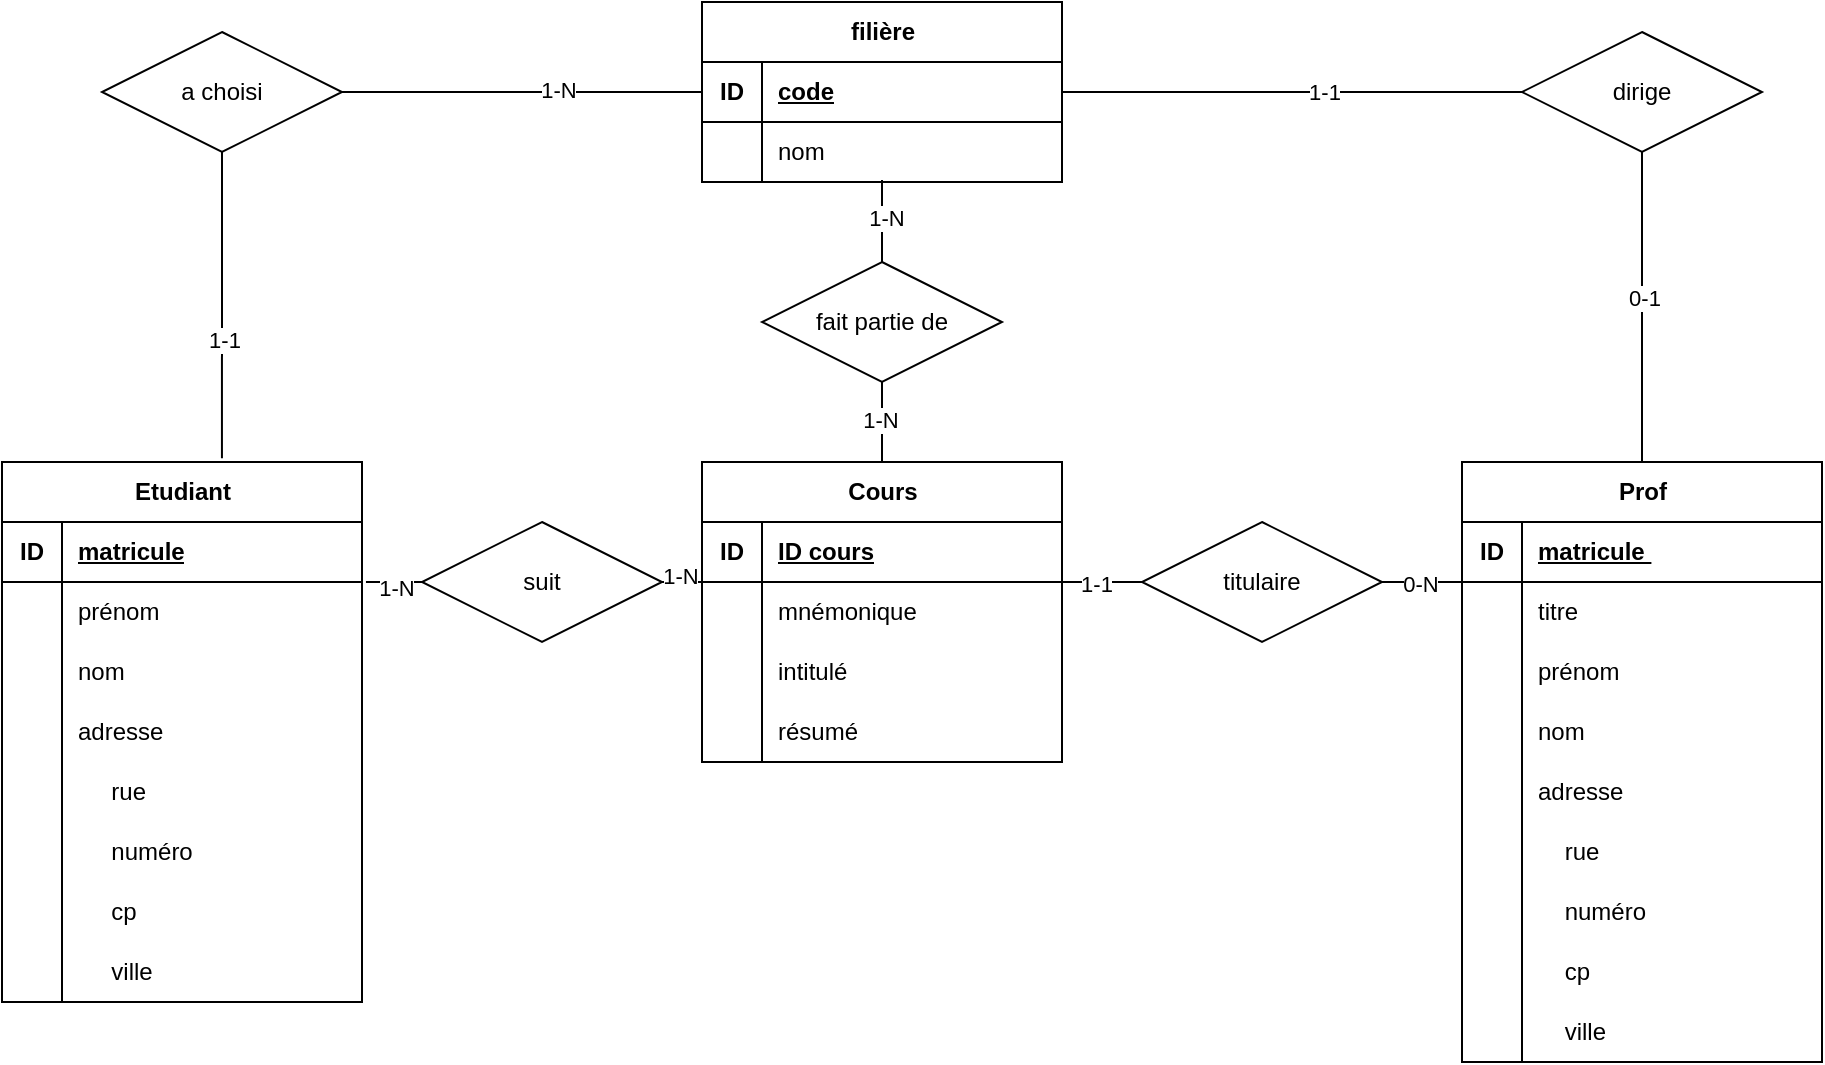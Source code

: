 <mxfile version="26.0.14">
  <diagram name="Page-1" id="SqLp-3exM5rK7QnzDOiE">
    <mxGraphModel dx="1009" dy="685" grid="1" gridSize="10" guides="1" tooltips="1" connect="1" arrows="1" fold="1" page="1" pageScale="1" pageWidth="1169" pageHeight="827" math="0" shadow="0">
      <root>
        <mxCell id="0" />
        <mxCell id="1" parent="0" />
        <mxCell id="zLbvg984lHTui_KWrUl_-2" value="Etudiant" style="shape=table;startSize=30;container=1;collapsible=1;childLayout=tableLayout;fixedRows=1;rowLines=0;fontStyle=1;align=center;resizeLast=1;html=1;" vertex="1" parent="1">
          <mxGeometry x="40" y="270" width="180" height="270" as="geometry" />
        </mxCell>
        <mxCell id="zLbvg984lHTui_KWrUl_-3" value="" style="shape=tableRow;horizontal=0;startSize=0;swimlaneHead=0;swimlaneBody=0;fillColor=none;collapsible=0;dropTarget=0;points=[[0,0.5],[1,0.5]];portConstraint=eastwest;top=0;left=0;right=0;bottom=1;" vertex="1" parent="zLbvg984lHTui_KWrUl_-2">
          <mxGeometry y="30" width="180" height="30" as="geometry" />
        </mxCell>
        <mxCell id="zLbvg984lHTui_KWrUl_-4" value="ID" style="shape=partialRectangle;connectable=0;fillColor=none;top=0;left=0;bottom=0;right=0;fontStyle=1;overflow=hidden;whiteSpace=wrap;html=1;" vertex="1" parent="zLbvg984lHTui_KWrUl_-3">
          <mxGeometry width="30" height="30" as="geometry">
            <mxRectangle width="30" height="30" as="alternateBounds" />
          </mxGeometry>
        </mxCell>
        <mxCell id="zLbvg984lHTui_KWrUl_-5" value="matricule" style="shape=partialRectangle;connectable=0;fillColor=none;top=0;left=0;bottom=0;right=0;align=left;spacingLeft=6;fontStyle=5;overflow=hidden;whiteSpace=wrap;html=1;" vertex="1" parent="zLbvg984lHTui_KWrUl_-3">
          <mxGeometry x="30" width="150" height="30" as="geometry">
            <mxRectangle width="150" height="30" as="alternateBounds" />
          </mxGeometry>
        </mxCell>
        <mxCell id="zLbvg984lHTui_KWrUl_-6" value="" style="shape=tableRow;horizontal=0;startSize=0;swimlaneHead=0;swimlaneBody=0;fillColor=none;collapsible=0;dropTarget=0;points=[[0,0.5],[1,0.5]];portConstraint=eastwest;top=0;left=0;right=0;bottom=0;" vertex="1" parent="zLbvg984lHTui_KWrUl_-2">
          <mxGeometry y="60" width="180" height="30" as="geometry" />
        </mxCell>
        <mxCell id="zLbvg984lHTui_KWrUl_-7" value="" style="shape=partialRectangle;connectable=0;fillColor=none;top=0;left=0;bottom=0;right=0;editable=1;overflow=hidden;whiteSpace=wrap;html=1;" vertex="1" parent="zLbvg984lHTui_KWrUl_-6">
          <mxGeometry width="30" height="30" as="geometry">
            <mxRectangle width="30" height="30" as="alternateBounds" />
          </mxGeometry>
        </mxCell>
        <mxCell id="zLbvg984lHTui_KWrUl_-8" value="prénom" style="shape=partialRectangle;connectable=0;fillColor=none;top=0;left=0;bottom=0;right=0;align=left;spacingLeft=6;overflow=hidden;whiteSpace=wrap;html=1;" vertex="1" parent="zLbvg984lHTui_KWrUl_-6">
          <mxGeometry x="30" width="150" height="30" as="geometry">
            <mxRectangle width="150" height="30" as="alternateBounds" />
          </mxGeometry>
        </mxCell>
        <mxCell id="zLbvg984lHTui_KWrUl_-9" value="" style="shape=tableRow;horizontal=0;startSize=0;swimlaneHead=0;swimlaneBody=0;fillColor=none;collapsible=0;dropTarget=0;points=[[0,0.5],[1,0.5]];portConstraint=eastwest;top=0;left=0;right=0;bottom=0;" vertex="1" parent="zLbvg984lHTui_KWrUl_-2">
          <mxGeometry y="90" width="180" height="30" as="geometry" />
        </mxCell>
        <mxCell id="zLbvg984lHTui_KWrUl_-10" value="" style="shape=partialRectangle;connectable=0;fillColor=none;top=0;left=0;bottom=0;right=0;editable=1;overflow=hidden;whiteSpace=wrap;html=1;" vertex="1" parent="zLbvg984lHTui_KWrUl_-9">
          <mxGeometry width="30" height="30" as="geometry">
            <mxRectangle width="30" height="30" as="alternateBounds" />
          </mxGeometry>
        </mxCell>
        <mxCell id="zLbvg984lHTui_KWrUl_-11" value="nom" style="shape=partialRectangle;connectable=0;fillColor=none;top=0;left=0;bottom=0;right=0;align=left;spacingLeft=6;overflow=hidden;whiteSpace=wrap;html=1;" vertex="1" parent="zLbvg984lHTui_KWrUl_-9">
          <mxGeometry x="30" width="150" height="30" as="geometry">
            <mxRectangle width="150" height="30" as="alternateBounds" />
          </mxGeometry>
        </mxCell>
        <mxCell id="zLbvg984lHTui_KWrUl_-12" value="" style="shape=tableRow;horizontal=0;startSize=0;swimlaneHead=0;swimlaneBody=0;fillColor=none;collapsible=0;dropTarget=0;points=[[0,0.5],[1,0.5]];portConstraint=eastwest;top=0;left=0;right=0;bottom=0;" vertex="1" parent="zLbvg984lHTui_KWrUl_-2">
          <mxGeometry y="120" width="180" height="30" as="geometry" />
        </mxCell>
        <mxCell id="zLbvg984lHTui_KWrUl_-13" value="" style="shape=partialRectangle;connectable=0;fillColor=none;top=0;left=0;bottom=0;right=0;editable=1;overflow=hidden;whiteSpace=wrap;html=1;" vertex="1" parent="zLbvg984lHTui_KWrUl_-12">
          <mxGeometry width="30" height="30" as="geometry">
            <mxRectangle width="30" height="30" as="alternateBounds" />
          </mxGeometry>
        </mxCell>
        <mxCell id="zLbvg984lHTui_KWrUl_-14" value="adresse" style="shape=partialRectangle;connectable=0;fillColor=none;top=0;left=0;bottom=0;right=0;align=left;spacingLeft=6;overflow=hidden;whiteSpace=wrap;html=1;" vertex="1" parent="zLbvg984lHTui_KWrUl_-12">
          <mxGeometry x="30" width="150" height="30" as="geometry">
            <mxRectangle width="150" height="30" as="alternateBounds" />
          </mxGeometry>
        </mxCell>
        <mxCell id="zLbvg984lHTui_KWrUl_-15" value="" style="shape=tableRow;horizontal=0;startSize=0;swimlaneHead=0;swimlaneBody=0;fillColor=none;collapsible=0;dropTarget=0;points=[[0,0.5],[1,0.5]];portConstraint=eastwest;top=0;left=0;right=0;bottom=0;" vertex="1" parent="zLbvg984lHTui_KWrUl_-2">
          <mxGeometry y="150" width="180" height="30" as="geometry" />
        </mxCell>
        <mxCell id="zLbvg984lHTui_KWrUl_-16" value="" style="shape=partialRectangle;connectable=0;fillColor=none;top=0;left=0;bottom=0;right=0;editable=1;overflow=hidden;whiteSpace=wrap;html=1;" vertex="1" parent="zLbvg984lHTui_KWrUl_-15">
          <mxGeometry width="30" height="30" as="geometry">
            <mxRectangle width="30" height="30" as="alternateBounds" />
          </mxGeometry>
        </mxCell>
        <mxCell id="zLbvg984lHTui_KWrUl_-17" value="&amp;nbsp; &amp;nbsp; &amp;nbsp;rue&amp;nbsp;" style="shape=partialRectangle;connectable=0;fillColor=none;top=0;left=0;bottom=0;right=0;align=left;spacingLeft=6;overflow=hidden;whiteSpace=wrap;html=1;" vertex="1" parent="zLbvg984lHTui_KWrUl_-15">
          <mxGeometry x="30" width="150" height="30" as="geometry">
            <mxRectangle width="150" height="30" as="alternateBounds" />
          </mxGeometry>
        </mxCell>
        <mxCell id="zLbvg984lHTui_KWrUl_-18" value="" style="shape=tableRow;horizontal=0;startSize=0;swimlaneHead=0;swimlaneBody=0;fillColor=none;collapsible=0;dropTarget=0;points=[[0,0.5],[1,0.5]];portConstraint=eastwest;top=0;left=0;right=0;bottom=0;" vertex="1" parent="zLbvg984lHTui_KWrUl_-2">
          <mxGeometry y="180" width="180" height="30" as="geometry" />
        </mxCell>
        <mxCell id="zLbvg984lHTui_KWrUl_-19" value="" style="shape=partialRectangle;connectable=0;fillColor=none;top=0;left=0;bottom=0;right=0;editable=1;overflow=hidden;whiteSpace=wrap;html=1;" vertex="1" parent="zLbvg984lHTui_KWrUl_-18">
          <mxGeometry width="30" height="30" as="geometry">
            <mxRectangle width="30" height="30" as="alternateBounds" />
          </mxGeometry>
        </mxCell>
        <mxCell id="zLbvg984lHTui_KWrUl_-20" value="&amp;nbsp; &amp;nbsp; &amp;nbsp;numéro" style="shape=partialRectangle;connectable=0;fillColor=none;top=0;left=0;bottom=0;right=0;align=left;spacingLeft=6;overflow=hidden;whiteSpace=wrap;html=1;" vertex="1" parent="zLbvg984lHTui_KWrUl_-18">
          <mxGeometry x="30" width="150" height="30" as="geometry">
            <mxRectangle width="150" height="30" as="alternateBounds" />
          </mxGeometry>
        </mxCell>
        <mxCell id="zLbvg984lHTui_KWrUl_-21" value="" style="shape=tableRow;horizontal=0;startSize=0;swimlaneHead=0;swimlaneBody=0;fillColor=none;collapsible=0;dropTarget=0;points=[[0,0.5],[1,0.5]];portConstraint=eastwest;top=0;left=0;right=0;bottom=0;" vertex="1" parent="zLbvg984lHTui_KWrUl_-2">
          <mxGeometry y="210" width="180" height="30" as="geometry" />
        </mxCell>
        <mxCell id="zLbvg984lHTui_KWrUl_-22" value="" style="shape=partialRectangle;connectable=0;fillColor=none;top=0;left=0;bottom=0;right=0;editable=1;overflow=hidden;whiteSpace=wrap;html=1;" vertex="1" parent="zLbvg984lHTui_KWrUl_-21">
          <mxGeometry width="30" height="30" as="geometry">
            <mxRectangle width="30" height="30" as="alternateBounds" />
          </mxGeometry>
        </mxCell>
        <mxCell id="zLbvg984lHTui_KWrUl_-23" value="&amp;nbsp; &amp;nbsp; &amp;nbsp;cp" style="shape=partialRectangle;connectable=0;fillColor=none;top=0;left=0;bottom=0;right=0;align=left;spacingLeft=6;overflow=hidden;whiteSpace=wrap;html=1;" vertex="1" parent="zLbvg984lHTui_KWrUl_-21">
          <mxGeometry x="30" width="150" height="30" as="geometry">
            <mxRectangle width="150" height="30" as="alternateBounds" />
          </mxGeometry>
        </mxCell>
        <mxCell id="zLbvg984lHTui_KWrUl_-24" value="" style="shape=tableRow;horizontal=0;startSize=0;swimlaneHead=0;swimlaneBody=0;fillColor=none;collapsible=0;dropTarget=0;points=[[0,0.5],[1,0.5]];portConstraint=eastwest;top=0;left=0;right=0;bottom=0;" vertex="1" parent="zLbvg984lHTui_KWrUl_-2">
          <mxGeometry y="240" width="180" height="30" as="geometry" />
        </mxCell>
        <mxCell id="zLbvg984lHTui_KWrUl_-25" value="" style="shape=partialRectangle;connectable=0;fillColor=none;top=0;left=0;bottom=0;right=0;editable=1;overflow=hidden;whiteSpace=wrap;html=1;" vertex="1" parent="zLbvg984lHTui_KWrUl_-24">
          <mxGeometry width="30" height="30" as="geometry">
            <mxRectangle width="30" height="30" as="alternateBounds" />
          </mxGeometry>
        </mxCell>
        <mxCell id="zLbvg984lHTui_KWrUl_-26" value="&amp;nbsp; &amp;nbsp; &amp;nbsp;ville" style="shape=partialRectangle;connectable=0;fillColor=none;top=0;left=0;bottom=0;right=0;align=left;spacingLeft=6;overflow=hidden;whiteSpace=wrap;html=1;" vertex="1" parent="zLbvg984lHTui_KWrUl_-24">
          <mxGeometry x="30" width="150" height="30" as="geometry">
            <mxRectangle width="150" height="30" as="alternateBounds" />
          </mxGeometry>
        </mxCell>
        <mxCell id="zLbvg984lHTui_KWrUl_-27" value="Cours" style="shape=table;startSize=30;container=1;collapsible=1;childLayout=tableLayout;fixedRows=1;rowLines=0;fontStyle=1;align=center;resizeLast=1;html=1;" vertex="1" parent="1">
          <mxGeometry x="390" y="270" width="180" height="150" as="geometry" />
        </mxCell>
        <mxCell id="zLbvg984lHTui_KWrUl_-28" value="" style="shape=tableRow;horizontal=0;startSize=0;swimlaneHead=0;swimlaneBody=0;fillColor=none;collapsible=0;dropTarget=0;points=[[0,0.5],[1,0.5]];portConstraint=eastwest;top=0;left=0;right=0;bottom=1;" vertex="1" parent="zLbvg984lHTui_KWrUl_-27">
          <mxGeometry y="30" width="180" height="30" as="geometry" />
        </mxCell>
        <mxCell id="zLbvg984lHTui_KWrUl_-29" value="ID" style="shape=partialRectangle;connectable=0;fillColor=none;top=0;left=0;bottom=0;right=0;fontStyle=1;overflow=hidden;whiteSpace=wrap;html=1;" vertex="1" parent="zLbvg984lHTui_KWrUl_-28">
          <mxGeometry width="30" height="30" as="geometry">
            <mxRectangle width="30" height="30" as="alternateBounds" />
          </mxGeometry>
        </mxCell>
        <mxCell id="zLbvg984lHTui_KWrUl_-30" value="ID cours" style="shape=partialRectangle;connectable=0;fillColor=none;top=0;left=0;bottom=0;right=0;align=left;spacingLeft=6;fontStyle=5;overflow=hidden;whiteSpace=wrap;html=1;" vertex="1" parent="zLbvg984lHTui_KWrUl_-28">
          <mxGeometry x="30" width="150" height="30" as="geometry">
            <mxRectangle width="150" height="30" as="alternateBounds" />
          </mxGeometry>
        </mxCell>
        <mxCell id="zLbvg984lHTui_KWrUl_-31" value="" style="shape=tableRow;horizontal=0;startSize=0;swimlaneHead=0;swimlaneBody=0;fillColor=none;collapsible=0;dropTarget=0;points=[[0,0.5],[1,0.5]];portConstraint=eastwest;top=0;left=0;right=0;bottom=0;" vertex="1" parent="zLbvg984lHTui_KWrUl_-27">
          <mxGeometry y="60" width="180" height="30" as="geometry" />
        </mxCell>
        <mxCell id="zLbvg984lHTui_KWrUl_-32" value="" style="shape=partialRectangle;connectable=0;fillColor=none;top=0;left=0;bottom=0;right=0;editable=1;overflow=hidden;whiteSpace=wrap;html=1;" vertex="1" parent="zLbvg984lHTui_KWrUl_-31">
          <mxGeometry width="30" height="30" as="geometry">
            <mxRectangle width="30" height="30" as="alternateBounds" />
          </mxGeometry>
        </mxCell>
        <mxCell id="zLbvg984lHTui_KWrUl_-33" value="mnémonique" style="shape=partialRectangle;connectable=0;fillColor=none;top=0;left=0;bottom=0;right=0;align=left;spacingLeft=6;overflow=hidden;whiteSpace=wrap;html=1;" vertex="1" parent="zLbvg984lHTui_KWrUl_-31">
          <mxGeometry x="30" width="150" height="30" as="geometry">
            <mxRectangle width="150" height="30" as="alternateBounds" />
          </mxGeometry>
        </mxCell>
        <mxCell id="zLbvg984lHTui_KWrUl_-34" value="" style="shape=tableRow;horizontal=0;startSize=0;swimlaneHead=0;swimlaneBody=0;fillColor=none;collapsible=0;dropTarget=0;points=[[0,0.5],[1,0.5]];portConstraint=eastwest;top=0;left=0;right=0;bottom=0;" vertex="1" parent="zLbvg984lHTui_KWrUl_-27">
          <mxGeometry y="90" width="180" height="30" as="geometry" />
        </mxCell>
        <mxCell id="zLbvg984lHTui_KWrUl_-35" value="" style="shape=partialRectangle;connectable=0;fillColor=none;top=0;left=0;bottom=0;right=0;editable=1;overflow=hidden;whiteSpace=wrap;html=1;" vertex="1" parent="zLbvg984lHTui_KWrUl_-34">
          <mxGeometry width="30" height="30" as="geometry">
            <mxRectangle width="30" height="30" as="alternateBounds" />
          </mxGeometry>
        </mxCell>
        <mxCell id="zLbvg984lHTui_KWrUl_-36" value="intitulé" style="shape=partialRectangle;connectable=0;fillColor=none;top=0;left=0;bottom=0;right=0;align=left;spacingLeft=6;overflow=hidden;whiteSpace=wrap;html=1;" vertex="1" parent="zLbvg984lHTui_KWrUl_-34">
          <mxGeometry x="30" width="150" height="30" as="geometry">
            <mxRectangle width="150" height="30" as="alternateBounds" />
          </mxGeometry>
        </mxCell>
        <mxCell id="zLbvg984lHTui_KWrUl_-37" value="" style="shape=tableRow;horizontal=0;startSize=0;swimlaneHead=0;swimlaneBody=0;fillColor=none;collapsible=0;dropTarget=0;points=[[0,0.5],[1,0.5]];portConstraint=eastwest;top=0;left=0;right=0;bottom=0;" vertex="1" parent="zLbvg984lHTui_KWrUl_-27">
          <mxGeometry y="120" width="180" height="30" as="geometry" />
        </mxCell>
        <mxCell id="zLbvg984lHTui_KWrUl_-38" value="" style="shape=partialRectangle;connectable=0;fillColor=none;top=0;left=0;bottom=0;right=0;editable=1;overflow=hidden;whiteSpace=wrap;html=1;" vertex="1" parent="zLbvg984lHTui_KWrUl_-37">
          <mxGeometry width="30" height="30" as="geometry">
            <mxRectangle width="30" height="30" as="alternateBounds" />
          </mxGeometry>
        </mxCell>
        <mxCell id="zLbvg984lHTui_KWrUl_-39" value="résumé" style="shape=partialRectangle;connectable=0;fillColor=none;top=0;left=0;bottom=0;right=0;align=left;spacingLeft=6;overflow=hidden;whiteSpace=wrap;html=1;" vertex="1" parent="zLbvg984lHTui_KWrUl_-37">
          <mxGeometry x="30" width="150" height="30" as="geometry">
            <mxRectangle width="150" height="30" as="alternateBounds" />
          </mxGeometry>
        </mxCell>
        <mxCell id="zLbvg984lHTui_KWrUl_-52" value="Prof" style="shape=table;startSize=30;container=1;collapsible=1;childLayout=tableLayout;fixedRows=1;rowLines=0;fontStyle=1;align=center;resizeLast=1;html=1;" vertex="1" parent="1">
          <mxGeometry x="770" y="270" width="180" height="300" as="geometry" />
        </mxCell>
        <mxCell id="zLbvg984lHTui_KWrUl_-53" value="" style="shape=tableRow;horizontal=0;startSize=0;swimlaneHead=0;swimlaneBody=0;fillColor=none;collapsible=0;dropTarget=0;points=[[0,0.5],[1,0.5]];portConstraint=eastwest;top=0;left=0;right=0;bottom=1;" vertex="1" parent="zLbvg984lHTui_KWrUl_-52">
          <mxGeometry y="30" width="180" height="30" as="geometry" />
        </mxCell>
        <mxCell id="zLbvg984lHTui_KWrUl_-54" value="ID" style="shape=partialRectangle;connectable=0;fillColor=none;top=0;left=0;bottom=0;right=0;fontStyle=1;overflow=hidden;whiteSpace=wrap;html=1;" vertex="1" parent="zLbvg984lHTui_KWrUl_-53">
          <mxGeometry width="30" height="30" as="geometry">
            <mxRectangle width="30" height="30" as="alternateBounds" />
          </mxGeometry>
        </mxCell>
        <mxCell id="zLbvg984lHTui_KWrUl_-55" value="matricule&amp;nbsp;" style="shape=partialRectangle;connectable=0;fillColor=none;top=0;left=0;bottom=0;right=0;align=left;spacingLeft=6;fontStyle=5;overflow=hidden;whiteSpace=wrap;html=1;" vertex="1" parent="zLbvg984lHTui_KWrUl_-53">
          <mxGeometry x="30" width="150" height="30" as="geometry">
            <mxRectangle width="150" height="30" as="alternateBounds" />
          </mxGeometry>
        </mxCell>
        <mxCell id="zLbvg984lHTui_KWrUl_-56" value="" style="shape=tableRow;horizontal=0;startSize=0;swimlaneHead=0;swimlaneBody=0;fillColor=none;collapsible=0;dropTarget=0;points=[[0,0.5],[1,0.5]];portConstraint=eastwest;top=0;left=0;right=0;bottom=0;" vertex="1" parent="zLbvg984lHTui_KWrUl_-52">
          <mxGeometry y="60" width="180" height="30" as="geometry" />
        </mxCell>
        <mxCell id="zLbvg984lHTui_KWrUl_-57" value="" style="shape=partialRectangle;connectable=0;fillColor=none;top=0;left=0;bottom=0;right=0;editable=1;overflow=hidden;whiteSpace=wrap;html=1;" vertex="1" parent="zLbvg984lHTui_KWrUl_-56">
          <mxGeometry width="30" height="30" as="geometry">
            <mxRectangle width="30" height="30" as="alternateBounds" />
          </mxGeometry>
        </mxCell>
        <mxCell id="zLbvg984lHTui_KWrUl_-58" value="titre" style="shape=partialRectangle;connectable=0;fillColor=none;top=0;left=0;bottom=0;right=0;align=left;spacingLeft=6;overflow=hidden;whiteSpace=wrap;html=1;" vertex="1" parent="zLbvg984lHTui_KWrUl_-56">
          <mxGeometry x="30" width="150" height="30" as="geometry">
            <mxRectangle width="150" height="30" as="alternateBounds" />
          </mxGeometry>
        </mxCell>
        <mxCell id="zLbvg984lHTui_KWrUl_-59" value="" style="shape=tableRow;horizontal=0;startSize=0;swimlaneHead=0;swimlaneBody=0;fillColor=none;collapsible=0;dropTarget=0;points=[[0,0.5],[1,0.5]];portConstraint=eastwest;top=0;left=0;right=0;bottom=0;" vertex="1" parent="zLbvg984lHTui_KWrUl_-52">
          <mxGeometry y="90" width="180" height="30" as="geometry" />
        </mxCell>
        <mxCell id="zLbvg984lHTui_KWrUl_-60" value="" style="shape=partialRectangle;connectable=0;fillColor=none;top=0;left=0;bottom=0;right=0;editable=1;overflow=hidden;whiteSpace=wrap;html=1;" vertex="1" parent="zLbvg984lHTui_KWrUl_-59">
          <mxGeometry width="30" height="30" as="geometry">
            <mxRectangle width="30" height="30" as="alternateBounds" />
          </mxGeometry>
        </mxCell>
        <mxCell id="zLbvg984lHTui_KWrUl_-61" value="prénom" style="shape=partialRectangle;connectable=0;fillColor=none;top=0;left=0;bottom=0;right=0;align=left;spacingLeft=6;overflow=hidden;whiteSpace=wrap;html=1;" vertex="1" parent="zLbvg984lHTui_KWrUl_-59">
          <mxGeometry x="30" width="150" height="30" as="geometry">
            <mxRectangle width="150" height="30" as="alternateBounds" />
          </mxGeometry>
        </mxCell>
        <mxCell id="zLbvg984lHTui_KWrUl_-62" value="" style="shape=tableRow;horizontal=0;startSize=0;swimlaneHead=0;swimlaneBody=0;fillColor=none;collapsible=0;dropTarget=0;points=[[0,0.5],[1,0.5]];portConstraint=eastwest;top=0;left=0;right=0;bottom=0;" vertex="1" parent="zLbvg984lHTui_KWrUl_-52">
          <mxGeometry y="120" width="180" height="30" as="geometry" />
        </mxCell>
        <mxCell id="zLbvg984lHTui_KWrUl_-63" value="" style="shape=partialRectangle;connectable=0;fillColor=none;top=0;left=0;bottom=0;right=0;editable=1;overflow=hidden;whiteSpace=wrap;html=1;" vertex="1" parent="zLbvg984lHTui_KWrUl_-62">
          <mxGeometry width="30" height="30" as="geometry">
            <mxRectangle width="30" height="30" as="alternateBounds" />
          </mxGeometry>
        </mxCell>
        <mxCell id="zLbvg984lHTui_KWrUl_-64" value="nom" style="shape=partialRectangle;connectable=0;fillColor=none;top=0;left=0;bottom=0;right=0;align=left;spacingLeft=6;overflow=hidden;whiteSpace=wrap;html=1;" vertex="1" parent="zLbvg984lHTui_KWrUl_-62">
          <mxGeometry x="30" width="150" height="30" as="geometry">
            <mxRectangle width="150" height="30" as="alternateBounds" />
          </mxGeometry>
        </mxCell>
        <mxCell id="zLbvg984lHTui_KWrUl_-85" value="" style="shape=tableRow;horizontal=0;startSize=0;swimlaneHead=0;swimlaneBody=0;fillColor=none;collapsible=0;dropTarget=0;points=[[0,0.5],[1,0.5]];portConstraint=eastwest;top=0;left=0;right=0;bottom=0;" vertex="1" parent="zLbvg984lHTui_KWrUl_-52">
          <mxGeometry y="150" width="180" height="30" as="geometry" />
        </mxCell>
        <mxCell id="zLbvg984lHTui_KWrUl_-86" value="" style="shape=partialRectangle;connectable=0;fillColor=none;top=0;left=0;bottom=0;right=0;editable=1;overflow=hidden;whiteSpace=wrap;html=1;" vertex="1" parent="zLbvg984lHTui_KWrUl_-85">
          <mxGeometry width="30" height="30" as="geometry">
            <mxRectangle width="30" height="30" as="alternateBounds" />
          </mxGeometry>
        </mxCell>
        <mxCell id="zLbvg984lHTui_KWrUl_-87" value="adresse" style="shape=partialRectangle;connectable=0;fillColor=none;top=0;left=0;bottom=0;right=0;align=left;spacingLeft=6;overflow=hidden;whiteSpace=wrap;html=1;" vertex="1" parent="zLbvg984lHTui_KWrUl_-85">
          <mxGeometry x="30" width="150" height="30" as="geometry">
            <mxRectangle width="150" height="30" as="alternateBounds" />
          </mxGeometry>
        </mxCell>
        <mxCell id="zLbvg984lHTui_KWrUl_-88" value="" style="shape=tableRow;horizontal=0;startSize=0;swimlaneHead=0;swimlaneBody=0;fillColor=none;collapsible=0;dropTarget=0;points=[[0,0.5],[1,0.5]];portConstraint=eastwest;top=0;left=0;right=0;bottom=0;" vertex="1" parent="zLbvg984lHTui_KWrUl_-52">
          <mxGeometry y="180" width="180" height="30" as="geometry" />
        </mxCell>
        <mxCell id="zLbvg984lHTui_KWrUl_-89" value="" style="shape=partialRectangle;connectable=0;fillColor=none;top=0;left=0;bottom=0;right=0;editable=1;overflow=hidden;whiteSpace=wrap;html=1;" vertex="1" parent="zLbvg984lHTui_KWrUl_-88">
          <mxGeometry width="30" height="30" as="geometry">
            <mxRectangle width="30" height="30" as="alternateBounds" />
          </mxGeometry>
        </mxCell>
        <mxCell id="zLbvg984lHTui_KWrUl_-90" value="&amp;nbsp; &amp;nbsp; rue" style="shape=partialRectangle;connectable=0;fillColor=none;top=0;left=0;bottom=0;right=0;align=left;spacingLeft=6;overflow=hidden;whiteSpace=wrap;html=1;" vertex="1" parent="zLbvg984lHTui_KWrUl_-88">
          <mxGeometry x="30" width="150" height="30" as="geometry">
            <mxRectangle width="150" height="30" as="alternateBounds" />
          </mxGeometry>
        </mxCell>
        <mxCell id="zLbvg984lHTui_KWrUl_-91" value="" style="shape=tableRow;horizontal=0;startSize=0;swimlaneHead=0;swimlaneBody=0;fillColor=none;collapsible=0;dropTarget=0;points=[[0,0.5],[1,0.5]];portConstraint=eastwest;top=0;left=0;right=0;bottom=0;" vertex="1" parent="zLbvg984lHTui_KWrUl_-52">
          <mxGeometry y="210" width="180" height="30" as="geometry" />
        </mxCell>
        <mxCell id="zLbvg984lHTui_KWrUl_-92" value="" style="shape=partialRectangle;connectable=0;fillColor=none;top=0;left=0;bottom=0;right=0;editable=1;overflow=hidden;whiteSpace=wrap;html=1;" vertex="1" parent="zLbvg984lHTui_KWrUl_-91">
          <mxGeometry width="30" height="30" as="geometry">
            <mxRectangle width="30" height="30" as="alternateBounds" />
          </mxGeometry>
        </mxCell>
        <mxCell id="zLbvg984lHTui_KWrUl_-93" value="&amp;nbsp; &amp;nbsp; numéro" style="shape=partialRectangle;connectable=0;fillColor=none;top=0;left=0;bottom=0;right=0;align=left;spacingLeft=6;overflow=hidden;whiteSpace=wrap;html=1;" vertex="1" parent="zLbvg984lHTui_KWrUl_-91">
          <mxGeometry x="30" width="150" height="30" as="geometry">
            <mxRectangle width="150" height="30" as="alternateBounds" />
          </mxGeometry>
        </mxCell>
        <mxCell id="zLbvg984lHTui_KWrUl_-94" value="" style="shape=tableRow;horizontal=0;startSize=0;swimlaneHead=0;swimlaneBody=0;fillColor=none;collapsible=0;dropTarget=0;points=[[0,0.5],[1,0.5]];portConstraint=eastwest;top=0;left=0;right=0;bottom=0;" vertex="1" parent="zLbvg984lHTui_KWrUl_-52">
          <mxGeometry y="240" width="180" height="30" as="geometry" />
        </mxCell>
        <mxCell id="zLbvg984lHTui_KWrUl_-95" value="" style="shape=partialRectangle;connectable=0;fillColor=none;top=0;left=0;bottom=0;right=0;editable=1;overflow=hidden;whiteSpace=wrap;html=1;" vertex="1" parent="zLbvg984lHTui_KWrUl_-94">
          <mxGeometry width="30" height="30" as="geometry">
            <mxRectangle width="30" height="30" as="alternateBounds" />
          </mxGeometry>
        </mxCell>
        <mxCell id="zLbvg984lHTui_KWrUl_-96" value="&amp;nbsp; &amp;nbsp; cp" style="shape=partialRectangle;connectable=0;fillColor=none;top=0;left=0;bottom=0;right=0;align=left;spacingLeft=6;overflow=hidden;whiteSpace=wrap;html=1;" vertex="1" parent="zLbvg984lHTui_KWrUl_-94">
          <mxGeometry x="30" width="150" height="30" as="geometry">
            <mxRectangle width="150" height="30" as="alternateBounds" />
          </mxGeometry>
        </mxCell>
        <mxCell id="zLbvg984lHTui_KWrUl_-97" value="" style="shape=tableRow;horizontal=0;startSize=0;swimlaneHead=0;swimlaneBody=0;fillColor=none;collapsible=0;dropTarget=0;points=[[0,0.5],[1,0.5]];portConstraint=eastwest;top=0;left=0;right=0;bottom=0;" vertex="1" parent="zLbvg984lHTui_KWrUl_-52">
          <mxGeometry y="270" width="180" height="30" as="geometry" />
        </mxCell>
        <mxCell id="zLbvg984lHTui_KWrUl_-98" value="" style="shape=partialRectangle;connectable=0;fillColor=none;top=0;left=0;bottom=0;right=0;editable=1;overflow=hidden;whiteSpace=wrap;html=1;" vertex="1" parent="zLbvg984lHTui_KWrUl_-97">
          <mxGeometry width="30" height="30" as="geometry">
            <mxRectangle width="30" height="30" as="alternateBounds" />
          </mxGeometry>
        </mxCell>
        <mxCell id="zLbvg984lHTui_KWrUl_-99" value="&amp;nbsp; &amp;nbsp; ville" style="shape=partialRectangle;connectable=0;fillColor=none;top=0;left=0;bottom=0;right=0;align=left;spacingLeft=6;overflow=hidden;whiteSpace=wrap;html=1;" vertex="1" parent="zLbvg984lHTui_KWrUl_-97">
          <mxGeometry x="30" width="150" height="30" as="geometry">
            <mxRectangle width="150" height="30" as="alternateBounds" />
          </mxGeometry>
        </mxCell>
        <mxCell id="zLbvg984lHTui_KWrUl_-128" value="titulaire" style="shape=rhombus;perimeter=rhombusPerimeter;whiteSpace=wrap;html=1;align=center;" vertex="1" parent="1">
          <mxGeometry x="610" y="300" width="120" height="60" as="geometry" />
        </mxCell>
        <mxCell id="zLbvg984lHTui_KWrUl_-131" value="suit" style="shape=rhombus;perimeter=rhombusPerimeter;whiteSpace=wrap;html=1;align=center;" vertex="1" parent="1">
          <mxGeometry x="250" y="300" width="120" height="60" as="geometry" />
        </mxCell>
        <mxCell id="zLbvg984lHTui_KWrUl_-135" value="filière" style="shape=table;startSize=30;container=1;collapsible=1;childLayout=tableLayout;fixedRows=1;rowLines=0;fontStyle=1;align=center;resizeLast=1;html=1;" vertex="1" parent="1">
          <mxGeometry x="390" y="40" width="180" height="90" as="geometry" />
        </mxCell>
        <mxCell id="zLbvg984lHTui_KWrUl_-136" value="" style="shape=tableRow;horizontal=0;startSize=0;swimlaneHead=0;swimlaneBody=0;fillColor=none;collapsible=0;dropTarget=0;points=[[0,0.5],[1,0.5]];portConstraint=eastwest;top=0;left=0;right=0;bottom=1;" vertex="1" parent="zLbvg984lHTui_KWrUl_-135">
          <mxGeometry y="30" width="180" height="30" as="geometry" />
        </mxCell>
        <mxCell id="zLbvg984lHTui_KWrUl_-137" value="ID" style="shape=partialRectangle;connectable=0;fillColor=none;top=0;left=0;bottom=0;right=0;fontStyle=1;overflow=hidden;whiteSpace=wrap;html=1;" vertex="1" parent="zLbvg984lHTui_KWrUl_-136">
          <mxGeometry width="30" height="30" as="geometry">
            <mxRectangle width="30" height="30" as="alternateBounds" />
          </mxGeometry>
        </mxCell>
        <mxCell id="zLbvg984lHTui_KWrUl_-138" value="code" style="shape=partialRectangle;connectable=0;fillColor=none;top=0;left=0;bottom=0;right=0;align=left;spacingLeft=6;fontStyle=5;overflow=hidden;whiteSpace=wrap;html=1;" vertex="1" parent="zLbvg984lHTui_KWrUl_-136">
          <mxGeometry x="30" width="150" height="30" as="geometry">
            <mxRectangle width="150" height="30" as="alternateBounds" />
          </mxGeometry>
        </mxCell>
        <mxCell id="zLbvg984lHTui_KWrUl_-139" value="" style="shape=tableRow;horizontal=0;startSize=0;swimlaneHead=0;swimlaneBody=0;fillColor=none;collapsible=0;dropTarget=0;points=[[0,0.5],[1,0.5]];portConstraint=eastwest;top=0;left=0;right=0;bottom=0;" vertex="1" parent="zLbvg984lHTui_KWrUl_-135">
          <mxGeometry y="60" width="180" height="30" as="geometry" />
        </mxCell>
        <mxCell id="zLbvg984lHTui_KWrUl_-140" value="" style="shape=partialRectangle;connectable=0;fillColor=none;top=0;left=0;bottom=0;right=0;editable=1;overflow=hidden;whiteSpace=wrap;html=1;" vertex="1" parent="zLbvg984lHTui_KWrUl_-139">
          <mxGeometry width="30" height="30" as="geometry">
            <mxRectangle width="30" height="30" as="alternateBounds" />
          </mxGeometry>
        </mxCell>
        <mxCell id="zLbvg984lHTui_KWrUl_-141" value="nom" style="shape=partialRectangle;connectable=0;fillColor=none;top=0;left=0;bottom=0;right=0;align=left;spacingLeft=6;overflow=hidden;whiteSpace=wrap;html=1;" vertex="1" parent="zLbvg984lHTui_KWrUl_-139">
          <mxGeometry x="30" width="150" height="30" as="geometry">
            <mxRectangle width="150" height="30" as="alternateBounds" />
          </mxGeometry>
        </mxCell>
        <mxCell id="zLbvg984lHTui_KWrUl_-148" value="dirige" style="shape=rhombus;perimeter=rhombusPerimeter;whiteSpace=wrap;html=1;align=center;" vertex="1" parent="1">
          <mxGeometry x="800" y="55" width="120" height="60" as="geometry" />
        </mxCell>
        <mxCell id="zLbvg984lHTui_KWrUl_-149" value="a choisi" style="shape=rhombus;perimeter=rhombusPerimeter;whiteSpace=wrap;html=1;align=center;" vertex="1" parent="1">
          <mxGeometry x="90" y="55" width="120" height="60" as="geometry" />
        </mxCell>
        <mxCell id="zLbvg984lHTui_KWrUl_-156" value="" style="endArrow=none;html=1;rounded=0;exitX=1;exitY=0.5;exitDx=0;exitDy=0;entryX=0;entryY=0.5;entryDx=0;entryDy=0;" edge="1" parent="1" source="zLbvg984lHTui_KWrUl_-149" target="zLbvg984lHTui_KWrUl_-136">
          <mxGeometry relative="1" as="geometry">
            <mxPoint x="140" y="150" as="sourcePoint" />
            <mxPoint x="300" y="150" as="targetPoint" />
          </mxGeometry>
        </mxCell>
        <mxCell id="zLbvg984lHTui_KWrUl_-168" value="1-N" style="edgeLabel;html=1;align=center;verticalAlign=middle;resizable=0;points=[];" vertex="1" connectable="0" parent="zLbvg984lHTui_KWrUl_-156">
          <mxGeometry x="0.2" y="1" relative="1" as="geometry">
            <mxPoint as="offset" />
          </mxGeometry>
        </mxCell>
        <mxCell id="zLbvg984lHTui_KWrUl_-157" value="" style="endArrow=none;html=1;rounded=0;exitX=0;exitY=0.5;exitDx=0;exitDy=0;entryX=1;entryY=0.5;entryDx=0;entryDy=0;" edge="1" parent="1" source="zLbvg984lHTui_KWrUl_-148" target="zLbvg984lHTui_KWrUl_-136">
          <mxGeometry relative="1" as="geometry">
            <mxPoint x="220" y="95" as="sourcePoint" />
            <mxPoint x="400" y="95" as="targetPoint" />
          </mxGeometry>
        </mxCell>
        <mxCell id="zLbvg984lHTui_KWrUl_-171" value="1-1" style="edgeLabel;html=1;align=center;verticalAlign=middle;resizable=0;points=[];" vertex="1" connectable="0" parent="zLbvg984lHTui_KWrUl_-157">
          <mxGeometry x="-0.139" relative="1" as="geometry">
            <mxPoint as="offset" />
          </mxGeometry>
        </mxCell>
        <mxCell id="zLbvg984lHTui_KWrUl_-158" value="" style="endArrow=none;html=1;rounded=0;exitX=1;exitY=0;exitDx=0;exitDy=0;entryX=0;entryY=0.5;entryDx=0;entryDy=0;exitPerimeter=0;" edge="1" parent="1" source="zLbvg984lHTui_KWrUl_-31" target="zLbvg984lHTui_KWrUl_-128">
          <mxGeometry relative="1" as="geometry">
            <mxPoint x="810" y="95" as="sourcePoint" />
            <mxPoint x="580" y="95" as="targetPoint" />
          </mxGeometry>
        </mxCell>
        <mxCell id="zLbvg984lHTui_KWrUl_-174" value="1-1" style="edgeLabel;html=1;align=center;verticalAlign=middle;resizable=0;points=[];" vertex="1" connectable="0" parent="zLbvg984lHTui_KWrUl_-158">
          <mxGeometry x="-0.15" y="-1" relative="1" as="geometry">
            <mxPoint as="offset" />
          </mxGeometry>
        </mxCell>
        <mxCell id="zLbvg984lHTui_KWrUl_-159" value="" style="endArrow=none;html=1;rounded=0;exitX=1;exitY=0.5;exitDx=0;exitDy=0;entryX=0.017;entryY=1;entryDx=0;entryDy=0;entryPerimeter=0;" edge="1" parent="1" source="zLbvg984lHTui_KWrUl_-131" target="zLbvg984lHTui_KWrUl_-28">
          <mxGeometry relative="1" as="geometry">
            <mxPoint x="580" y="340" as="sourcePoint" />
            <mxPoint x="320" y="220" as="targetPoint" />
          </mxGeometry>
        </mxCell>
        <mxCell id="zLbvg984lHTui_KWrUl_-176" value="1-N" style="edgeLabel;html=1;align=center;verticalAlign=middle;resizable=0;points=[];" vertex="1" connectable="0" parent="zLbvg984lHTui_KWrUl_-159">
          <mxGeometry x="-0.219" y="3" relative="1" as="geometry">
            <mxPoint as="offset" />
          </mxGeometry>
        </mxCell>
        <mxCell id="zLbvg984lHTui_KWrUl_-160" value="" style="endArrow=none;html=1;rounded=0;exitX=0.011;exitY=0;exitDx=0;exitDy=0;entryX=1;entryY=0.5;entryDx=0;entryDy=0;exitPerimeter=0;" edge="1" parent="1" source="zLbvg984lHTui_KWrUl_-56" target="zLbvg984lHTui_KWrUl_-128">
          <mxGeometry relative="1" as="geometry">
            <mxPoint x="580" y="340" as="sourcePoint" />
            <mxPoint x="630" y="340" as="targetPoint" />
          </mxGeometry>
        </mxCell>
        <mxCell id="zLbvg984lHTui_KWrUl_-173" value="0-N" style="edgeLabel;html=1;align=center;verticalAlign=middle;resizable=0;points=[];" vertex="1" connectable="0" parent="zLbvg984lHTui_KWrUl_-160">
          <mxGeometry x="0.095" y="1" relative="1" as="geometry">
            <mxPoint as="offset" />
          </mxGeometry>
        </mxCell>
        <mxCell id="zLbvg984lHTui_KWrUl_-161" value="" style="endArrow=none;html=1;rounded=0;exitX=1.011;exitY=1;exitDx=0;exitDy=0;entryX=0;entryY=0.5;entryDx=0;entryDy=0;exitPerimeter=0;" edge="1" parent="1" source="zLbvg984lHTui_KWrUl_-3" target="zLbvg984lHTui_KWrUl_-131">
          <mxGeometry relative="1" as="geometry">
            <mxPoint x="782" y="340" as="sourcePoint" />
            <mxPoint x="750" y="340" as="targetPoint" />
          </mxGeometry>
        </mxCell>
        <mxCell id="zLbvg984lHTui_KWrUl_-175" value="1-N" style="edgeLabel;html=1;align=center;verticalAlign=middle;resizable=0;points=[];" vertex="1" connectable="0" parent="zLbvg984lHTui_KWrUl_-161">
          <mxGeometry x="0.072" y="-3" relative="1" as="geometry">
            <mxPoint as="offset" />
          </mxGeometry>
        </mxCell>
        <mxCell id="zLbvg984lHTui_KWrUl_-162" value="" style="endArrow=none;html=1;rounded=0;exitX=0.611;exitY=-0.007;exitDx=0;exitDy=0;entryX=0.5;entryY=1;entryDx=0;entryDy=0;exitPerimeter=0;" edge="1" parent="1" source="zLbvg984lHTui_KWrUl_-2" target="zLbvg984lHTui_KWrUl_-149">
          <mxGeometry relative="1" as="geometry">
            <mxPoint x="232" y="340" as="sourcePoint" />
            <mxPoint x="260" y="340" as="targetPoint" />
          </mxGeometry>
        </mxCell>
        <mxCell id="zLbvg984lHTui_KWrUl_-167" value="1-1" style="edgeLabel;html=1;align=center;verticalAlign=middle;resizable=0;points=[];" vertex="1" connectable="0" parent="zLbvg984lHTui_KWrUl_-162">
          <mxGeometry x="-0.228" y="-1" relative="1" as="geometry">
            <mxPoint as="offset" />
          </mxGeometry>
        </mxCell>
        <mxCell id="zLbvg984lHTui_KWrUl_-163" value="" style="endArrow=none;html=1;rounded=0;exitX=0.5;exitY=0;exitDx=0;exitDy=0;entryX=0.5;entryY=1;entryDx=0;entryDy=0;" edge="1" parent="1" source="zLbvg984lHTui_KWrUl_-52" target="zLbvg984lHTui_KWrUl_-148">
          <mxGeometry relative="1" as="geometry">
            <mxPoint x="160" y="278" as="sourcePoint" />
            <mxPoint x="160" y="125" as="targetPoint" />
          </mxGeometry>
        </mxCell>
        <mxCell id="zLbvg984lHTui_KWrUl_-172" value="0-1" style="edgeLabel;html=1;align=center;verticalAlign=middle;resizable=0;points=[];" vertex="1" connectable="0" parent="zLbvg984lHTui_KWrUl_-163">
          <mxGeometry x="0.058" y="-1" relative="1" as="geometry">
            <mxPoint as="offset" />
          </mxGeometry>
        </mxCell>
        <mxCell id="zLbvg984lHTui_KWrUl_-164" value="fait partie de" style="shape=rhombus;perimeter=rhombusPerimeter;whiteSpace=wrap;html=1;align=center;" vertex="1" parent="1">
          <mxGeometry x="420" y="170" width="120" height="60" as="geometry" />
        </mxCell>
        <mxCell id="zLbvg984lHTui_KWrUl_-165" value="" style="endArrow=none;html=1;rounded=0;exitX=0.5;exitY=0.967;exitDx=0;exitDy=0;entryX=0.5;entryY=0;entryDx=0;entryDy=0;exitPerimeter=0;" edge="1" parent="1" source="zLbvg984lHTui_KWrUl_-139" target="zLbvg984lHTui_KWrUl_-164">
          <mxGeometry relative="1" as="geometry">
            <mxPoint x="870" y="280" as="sourcePoint" />
            <mxPoint x="870" y="125" as="targetPoint" />
          </mxGeometry>
        </mxCell>
        <mxCell id="zLbvg984lHTui_KWrUl_-169" value="1-N" style="edgeLabel;html=1;align=center;verticalAlign=middle;resizable=0;points=[];" vertex="1" connectable="0" parent="zLbvg984lHTui_KWrUl_-165">
          <mxGeometry x="-0.073" y="2" relative="1" as="geometry">
            <mxPoint as="offset" />
          </mxGeometry>
        </mxCell>
        <mxCell id="zLbvg984lHTui_KWrUl_-166" value="" style="endArrow=none;html=1;rounded=0;exitX=0.5;exitY=1;exitDx=0;exitDy=0;entryX=0.5;entryY=0;entryDx=0;entryDy=0;" edge="1" parent="1" source="zLbvg984lHTui_KWrUl_-164" target="zLbvg984lHTui_KWrUl_-27">
          <mxGeometry relative="1" as="geometry">
            <mxPoint x="490" y="139" as="sourcePoint" />
            <mxPoint x="490" y="260" as="targetPoint" />
          </mxGeometry>
        </mxCell>
        <mxCell id="zLbvg984lHTui_KWrUl_-170" value="1-N" style="edgeLabel;html=1;align=center;verticalAlign=middle;resizable=0;points=[];" vertex="1" connectable="0" parent="zLbvg984lHTui_KWrUl_-166">
          <mxGeometry x="-0.05" y="-1" relative="1" as="geometry">
            <mxPoint as="offset" />
          </mxGeometry>
        </mxCell>
      </root>
    </mxGraphModel>
  </diagram>
</mxfile>
